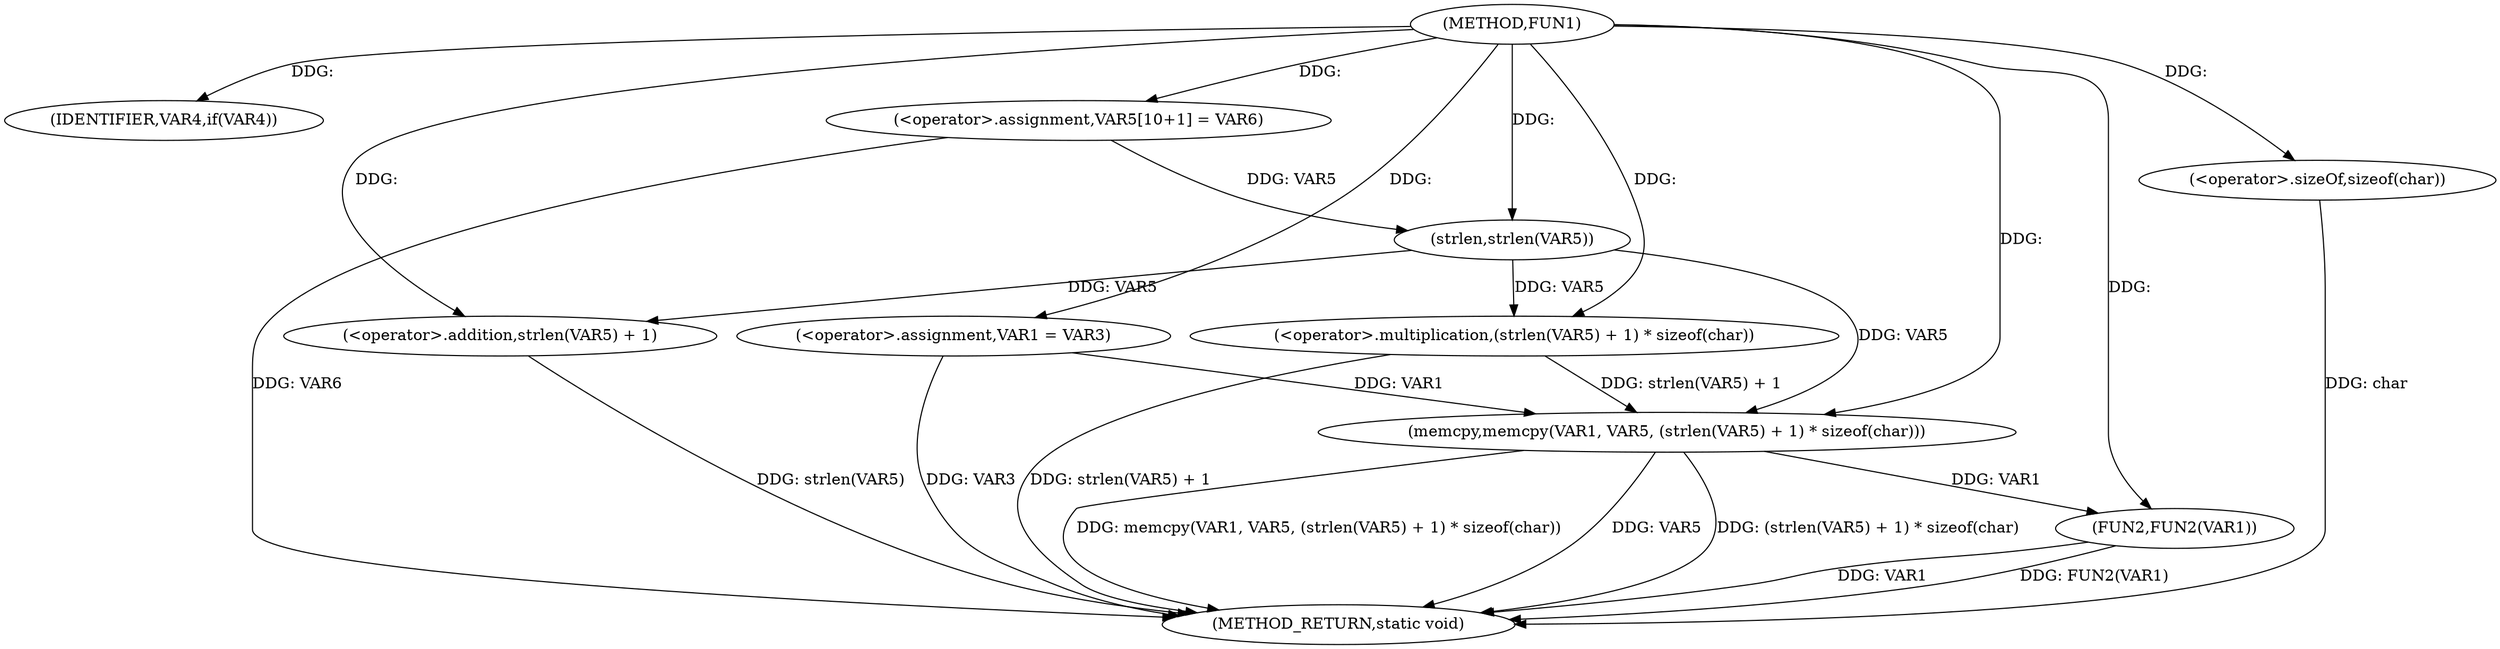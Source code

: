 digraph FUN1 {  
"1000100" [label = "(METHOD,FUN1)" ]
"1000128" [label = "(METHOD_RETURN,static void)" ]
"1000106" [label = "(IDENTIFIER,VAR4,if(VAR4))" ]
"1000108" [label = "(<operator>.assignment,VAR1 = VAR3)" ]
"1000113" [label = "(<operator>.assignment,VAR5[10+1] = VAR6)" ]
"1000116" [label = "(memcpy,memcpy(VAR1, VAR5, (strlen(VAR5) + 1) * sizeof(char)))" ]
"1000119" [label = "(<operator>.multiplication,(strlen(VAR5) + 1) * sizeof(char))" ]
"1000120" [label = "(<operator>.addition,strlen(VAR5) + 1)" ]
"1000121" [label = "(strlen,strlen(VAR5))" ]
"1000124" [label = "(<operator>.sizeOf,sizeof(char))" ]
"1000126" [label = "(FUN2,FUN2(VAR1))" ]
  "1000126" -> "1000128"  [ label = "DDG: FUN2(VAR1)"] 
  "1000124" -> "1000128"  [ label = "DDG: char"] 
  "1000126" -> "1000128"  [ label = "DDG: VAR1"] 
  "1000116" -> "1000128"  [ label = "DDG: VAR5"] 
  "1000116" -> "1000128"  [ label = "DDG: (strlen(VAR5) + 1) * sizeof(char)"] 
  "1000116" -> "1000128"  [ label = "DDG: memcpy(VAR1, VAR5, (strlen(VAR5) + 1) * sizeof(char))"] 
  "1000113" -> "1000128"  [ label = "DDG: VAR6"] 
  "1000120" -> "1000128"  [ label = "DDG: strlen(VAR5)"] 
  "1000108" -> "1000128"  [ label = "DDG: VAR3"] 
  "1000119" -> "1000128"  [ label = "DDG: strlen(VAR5) + 1"] 
  "1000100" -> "1000106"  [ label = "DDG: "] 
  "1000100" -> "1000108"  [ label = "DDG: "] 
  "1000100" -> "1000113"  [ label = "DDG: "] 
  "1000108" -> "1000116"  [ label = "DDG: VAR1"] 
  "1000100" -> "1000116"  [ label = "DDG: "] 
  "1000121" -> "1000116"  [ label = "DDG: VAR5"] 
  "1000119" -> "1000116"  [ label = "DDG: strlen(VAR5) + 1"] 
  "1000121" -> "1000119"  [ label = "DDG: VAR5"] 
  "1000100" -> "1000119"  [ label = "DDG: "] 
  "1000121" -> "1000120"  [ label = "DDG: VAR5"] 
  "1000113" -> "1000121"  [ label = "DDG: VAR5"] 
  "1000100" -> "1000121"  [ label = "DDG: "] 
  "1000100" -> "1000120"  [ label = "DDG: "] 
  "1000100" -> "1000124"  [ label = "DDG: "] 
  "1000116" -> "1000126"  [ label = "DDG: VAR1"] 
  "1000100" -> "1000126"  [ label = "DDG: "] 
}
